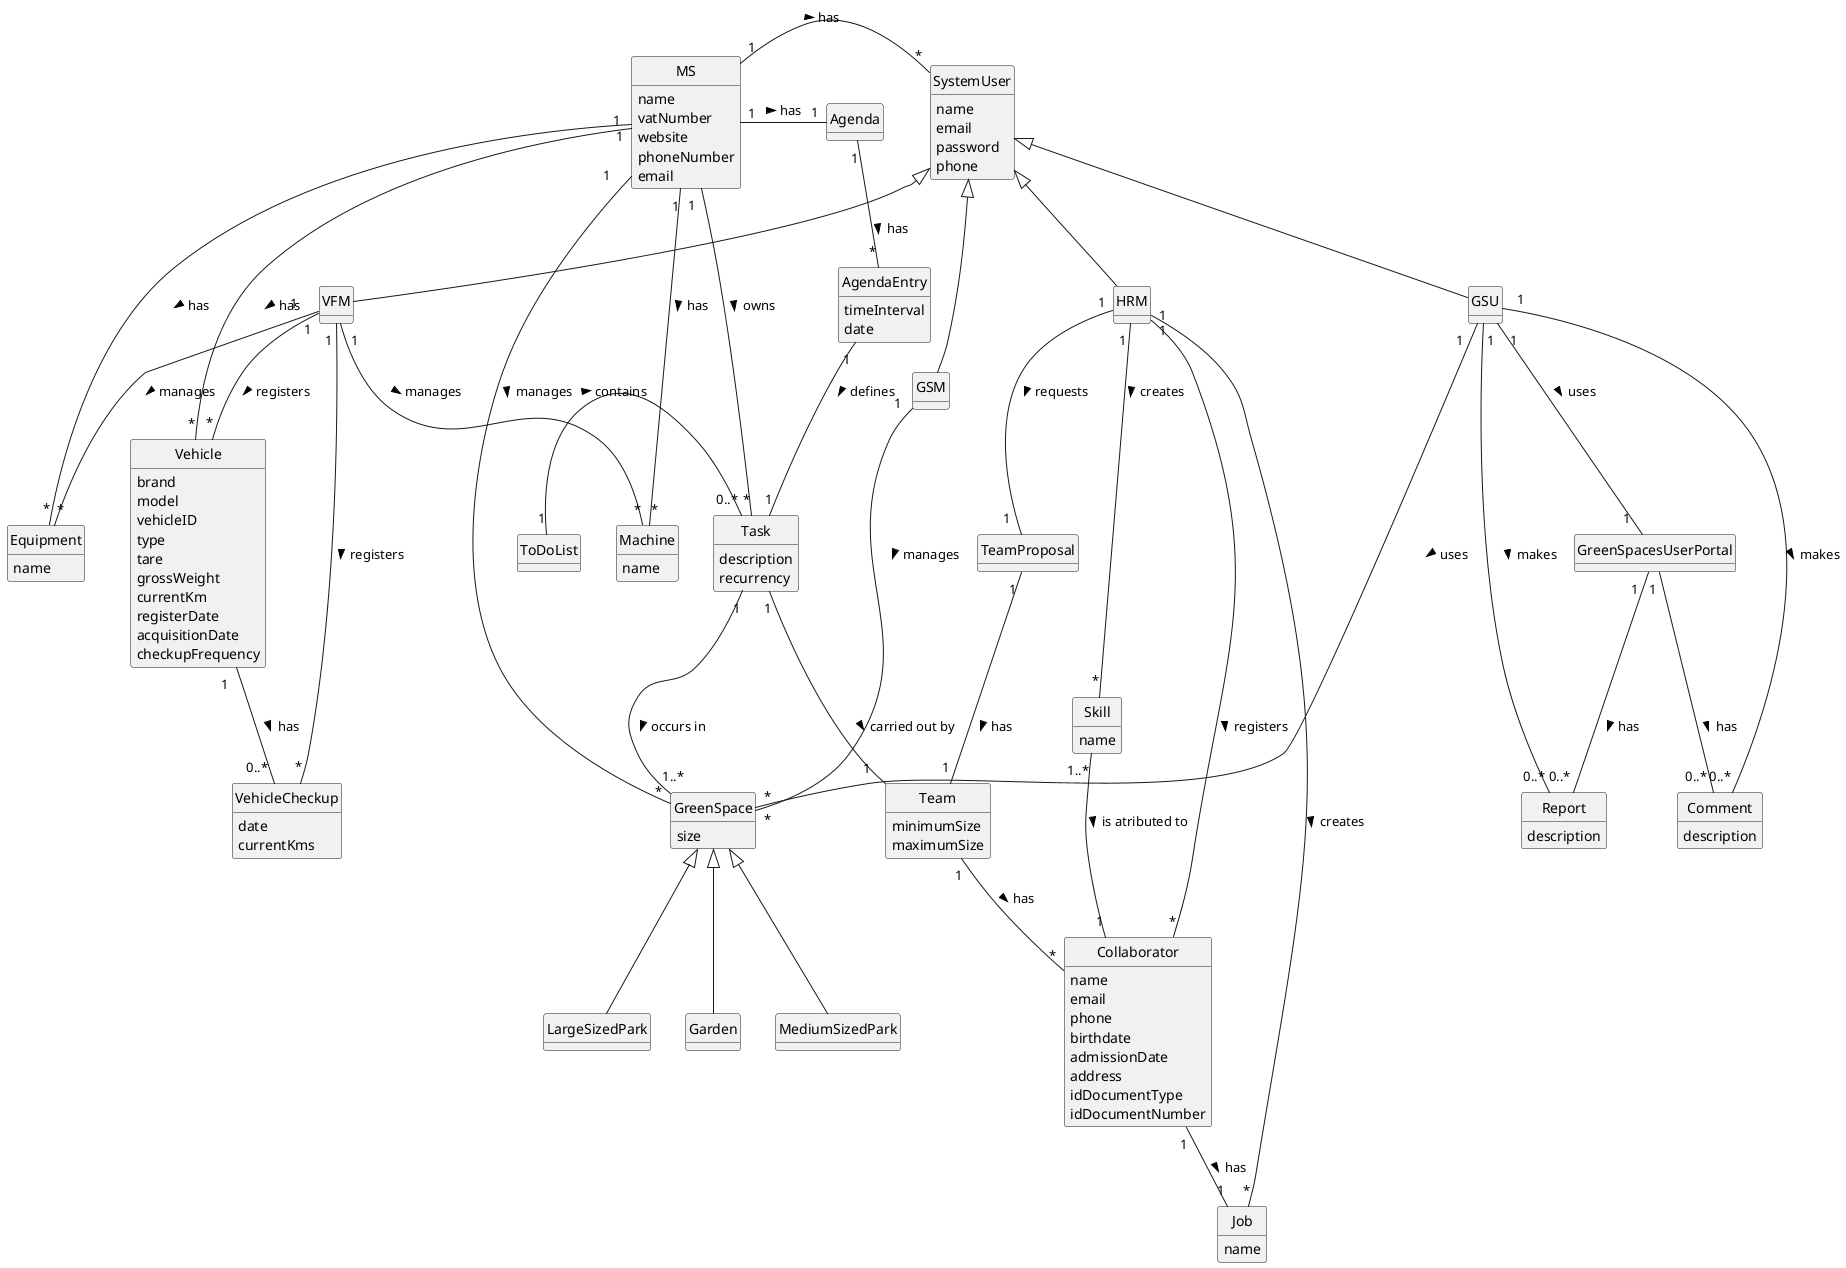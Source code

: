 @startuml
skinparam monochrome true
skinparam packageStyle rectangle
skinparam shadowing false
'skinparam linetype ortho
'left to right direction
skinparam classAttributeIconSize 0
hide circle
hide methods



class MS {
    name
    vatNumber
    website
    phoneNumber
    email

}

class GreenSpace {
    size
}

class Garden
class MediumSizedPark
class LargeSizedPark

class SystemUser {
    name
    email
    password
    phone

}
class HRM {
}
class VFM {
}
class Collaborator {
    name
    email
    phone
    birthdate
    admissionDate
    address
    idDocumentType
    idDocumentNumber
}
class GSM {
}
class GSU {
}

class TeamProposal {
}

class Team {
minimumSize
maximumSize
}

class Skill {
    name
}

class Job {
    name
}

class Task {
    description
    recurrency
}

class VehicleCheckup {

    date
    currentKms
}

class Vehicle {
   brand
   model
   vehicleID
   type
   tare
   grossWeight
   currentKm
   registerDate
   acquisitionDate
   checkupFrequency
}

class Machine {
    name
}

class Equipment {
    name
}

class Agenda {
}

class AgendaEntry {
    timeInterval
    date
}

class GreenSpacesUserPortal{
}

class Comment{
    description
}
class Report{
    description
}



class ToDoList{

}


SystemUser <|-- HRM
SystemUser <|-- VFM
SystemUser <|-- GSM
SystemUser <|-- GSU

GreenSpace <|-- Garden
GreenSpace <|-- MediumSizedPark
GreenSpace <|-- LargeSizedPark

Task "1" -- "1..*" GreenSpace : occurs in >

Agenda "1" -- "*" AgendaEntry : has >
AgendaEntry "1" -- "1" Task : defines >


VFM " 1" -- "*" Vehicle : registers >
VFM "  1 " -- "*" Machine : manages >
VFM "  1    " -- "*" Equipment : manages >
Vehicle "1   " -- "0..* " VehicleCheckup : has >
VFM "1 " -- "*" VehicleCheckup : registers >
GSU"  1  " -- "0..*" Report: makes >
GSU"  1  " -- "0..* " Comment: makes >
GSU"  1  " -- "1  " GreenSpacesUserPortal:  uses >
GreenSpacesUserPortal "1  " -- "0..* " Report : has >
GreenSpacesUserPortal "1 " -- "0..* " Comment : has >

MS "1" - "*" SystemUser : has >
MS "1  " - "*" Task: owns >
MS "1" - "*" Machine : has >
MS "1 " - "*" Vehicle : has >
MS "1" - "*" Equipment : has >

Task "1" - "1  " Team:   carried out by   >
ToDoList "1" - "0..*" Task: contains >

HRM "1 " -- "*" Collaborator : registers >
HRM "1 " -- "*" Job : creates >
HRM "1 " -- "*" Skill : creates >
HRM "1" -- "1  " TeamProposal : requests >
TeamProposal "1 " --"1 " Team: has >
Team "1 " -- "*" Collaborator: has >
Skill "1..*" - "1" Collaborator: is atributed to >
Collaborator "1 " -- "1" Job : has >
MS "1" - "1" Agenda : has >
MS "1    " - "*" GreenSpace: manages >
GSU"1   " - "*" GreenSpace: uses >
GSM "1 " - "*" GreenSpace: manages >

@enduml